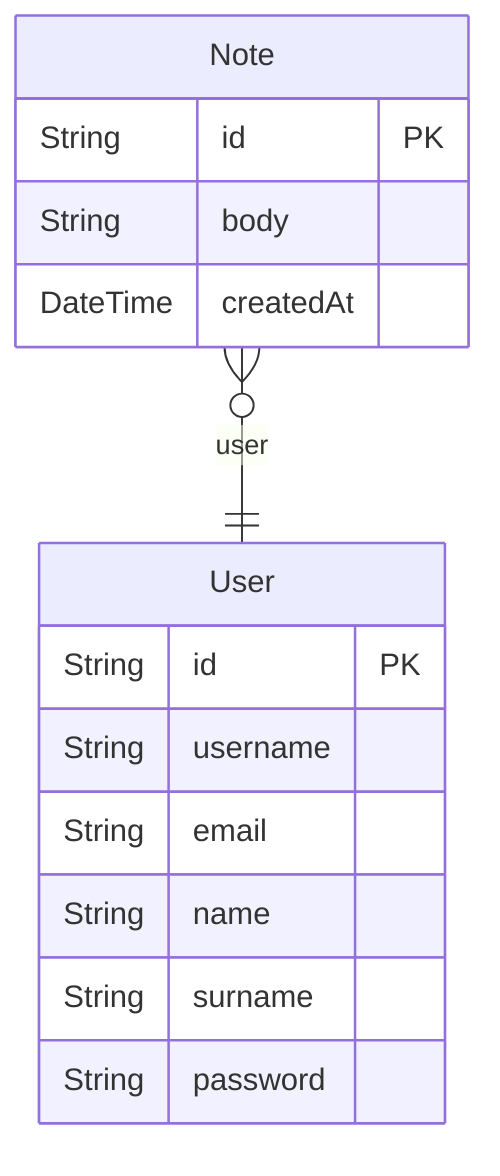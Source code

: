 erDiagram

  User {
    String id PK 
    String username  
    String email  
    String name  
    String surname  
    String password  
    }
  

  Note {
    String id PK 
    String body  
    DateTime createdAt  
    }
  
    Note o{--|| User : "user"